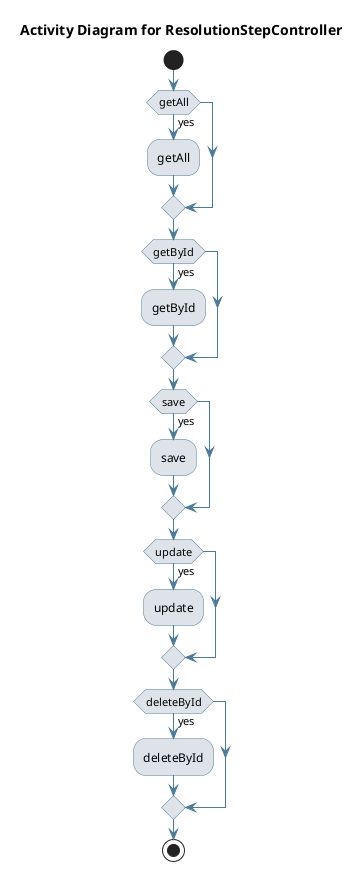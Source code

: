 @startuml
skinparam activity {
 BackgroundColor #DEE3E9 
 BorderColor #4D7A97 
 ArrowColor #4D7A97 
}
!pragma useVerticalIf on
start
title Activity Diagram for ResolutionStepController

if (getAll) then (yes)
:getAll;
endif
if (getById) then (yes)
:getById;
endif
if (save) then (yes)
:save;
endif
if (update) then (yes)
:update;
endif
if (deleteById) then (yes)
:deleteById;
endif
stop
@enduml
